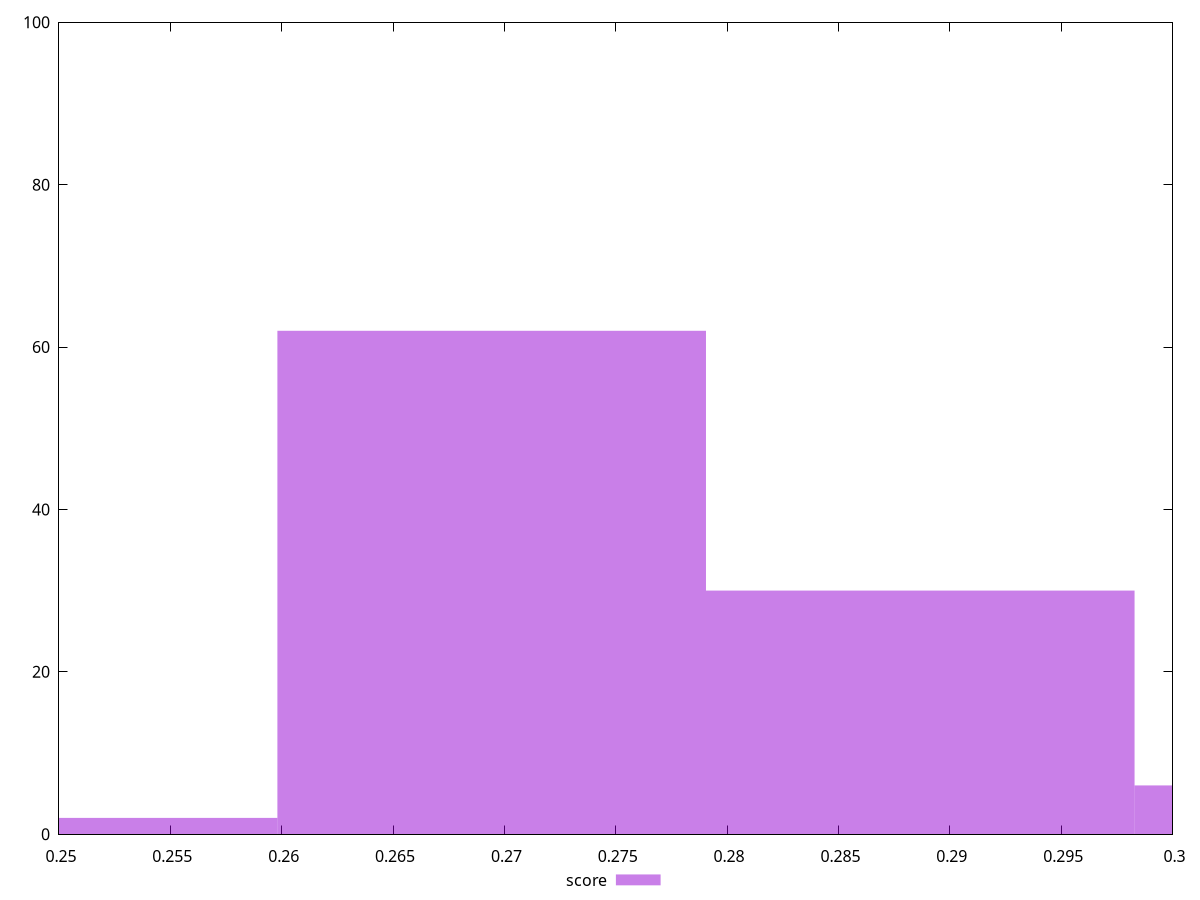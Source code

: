 reset

$score <<EOF
0.2694290330763498 62
0.2886739640103748 30
0.3079188949443998 6
0.25018410214232484 2
EOF

set key outside below
set boxwidth 0.019244930934024986
set xrange [0.25:0.3]
set yrange [0:100]
set trange [0:100]
set style fill transparent solid 0.5 noborder
set terminal svg size 640, 490 enhanced background rgb 'white'
set output "report_00018_2021-02-10T15-25-16.877Z/uses-text-compression/samples/pages+cached+noadtech/score/histogram.svg"

plot $score title "score" with boxes

reset
